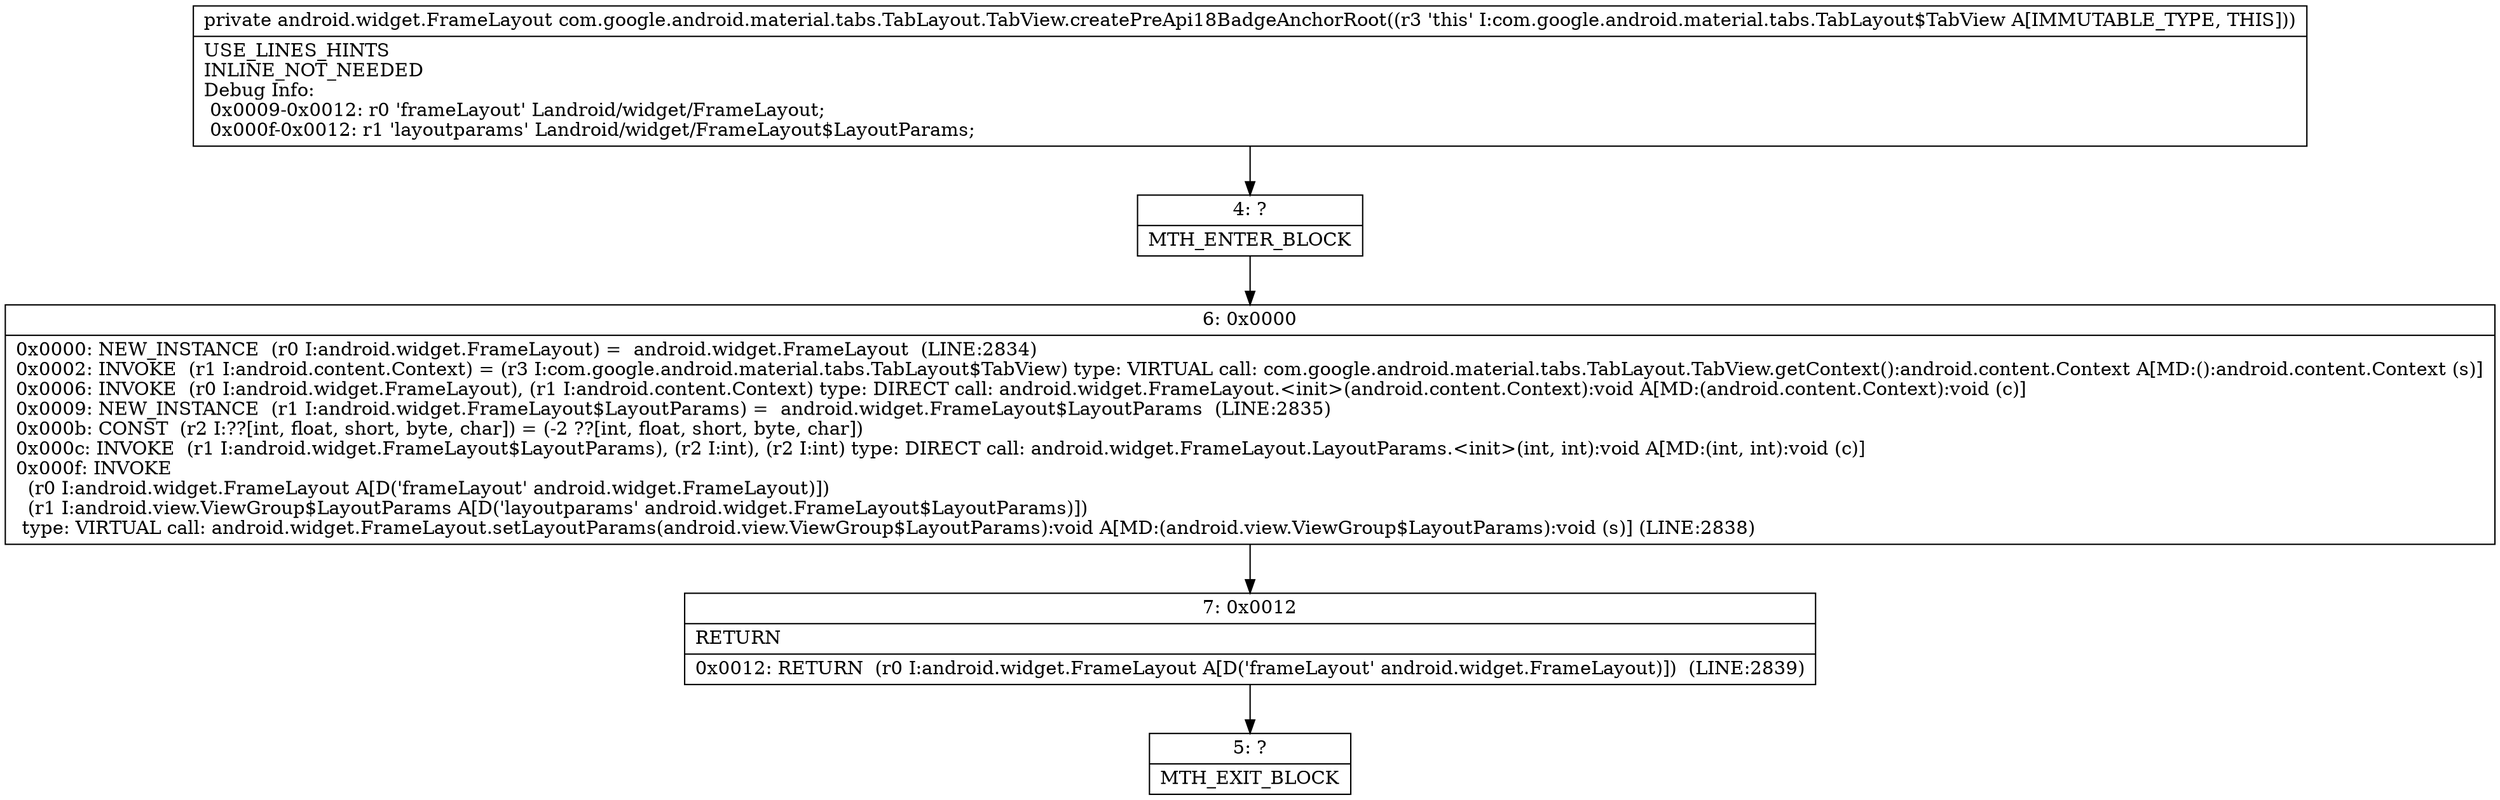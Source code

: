 digraph "CFG forcom.google.android.material.tabs.TabLayout.TabView.createPreApi18BadgeAnchorRoot()Landroid\/widget\/FrameLayout;" {
Node_4 [shape=record,label="{4\:\ ?|MTH_ENTER_BLOCK\l}"];
Node_6 [shape=record,label="{6\:\ 0x0000|0x0000: NEW_INSTANCE  (r0 I:android.widget.FrameLayout) =  android.widget.FrameLayout  (LINE:2834)\l0x0002: INVOKE  (r1 I:android.content.Context) = (r3 I:com.google.android.material.tabs.TabLayout$TabView) type: VIRTUAL call: com.google.android.material.tabs.TabLayout.TabView.getContext():android.content.Context A[MD:():android.content.Context (s)]\l0x0006: INVOKE  (r0 I:android.widget.FrameLayout), (r1 I:android.content.Context) type: DIRECT call: android.widget.FrameLayout.\<init\>(android.content.Context):void A[MD:(android.content.Context):void (c)]\l0x0009: NEW_INSTANCE  (r1 I:android.widget.FrameLayout$LayoutParams) =  android.widget.FrameLayout$LayoutParams  (LINE:2835)\l0x000b: CONST  (r2 I:??[int, float, short, byte, char]) = (\-2 ??[int, float, short, byte, char]) \l0x000c: INVOKE  (r1 I:android.widget.FrameLayout$LayoutParams), (r2 I:int), (r2 I:int) type: DIRECT call: android.widget.FrameLayout.LayoutParams.\<init\>(int, int):void A[MD:(int, int):void (c)]\l0x000f: INVOKE  \l  (r0 I:android.widget.FrameLayout A[D('frameLayout' android.widget.FrameLayout)])\l  (r1 I:android.view.ViewGroup$LayoutParams A[D('layoutparams' android.widget.FrameLayout$LayoutParams)])\l type: VIRTUAL call: android.widget.FrameLayout.setLayoutParams(android.view.ViewGroup$LayoutParams):void A[MD:(android.view.ViewGroup$LayoutParams):void (s)] (LINE:2838)\l}"];
Node_7 [shape=record,label="{7\:\ 0x0012|RETURN\l|0x0012: RETURN  (r0 I:android.widget.FrameLayout A[D('frameLayout' android.widget.FrameLayout)])  (LINE:2839)\l}"];
Node_5 [shape=record,label="{5\:\ ?|MTH_EXIT_BLOCK\l}"];
MethodNode[shape=record,label="{private android.widget.FrameLayout com.google.android.material.tabs.TabLayout.TabView.createPreApi18BadgeAnchorRoot((r3 'this' I:com.google.android.material.tabs.TabLayout$TabView A[IMMUTABLE_TYPE, THIS]))  | USE_LINES_HINTS\lINLINE_NOT_NEEDED\lDebug Info:\l  0x0009\-0x0012: r0 'frameLayout' Landroid\/widget\/FrameLayout;\l  0x000f\-0x0012: r1 'layoutparams' Landroid\/widget\/FrameLayout$LayoutParams;\l}"];
MethodNode -> Node_4;Node_4 -> Node_6;
Node_6 -> Node_7;
Node_7 -> Node_5;
}

